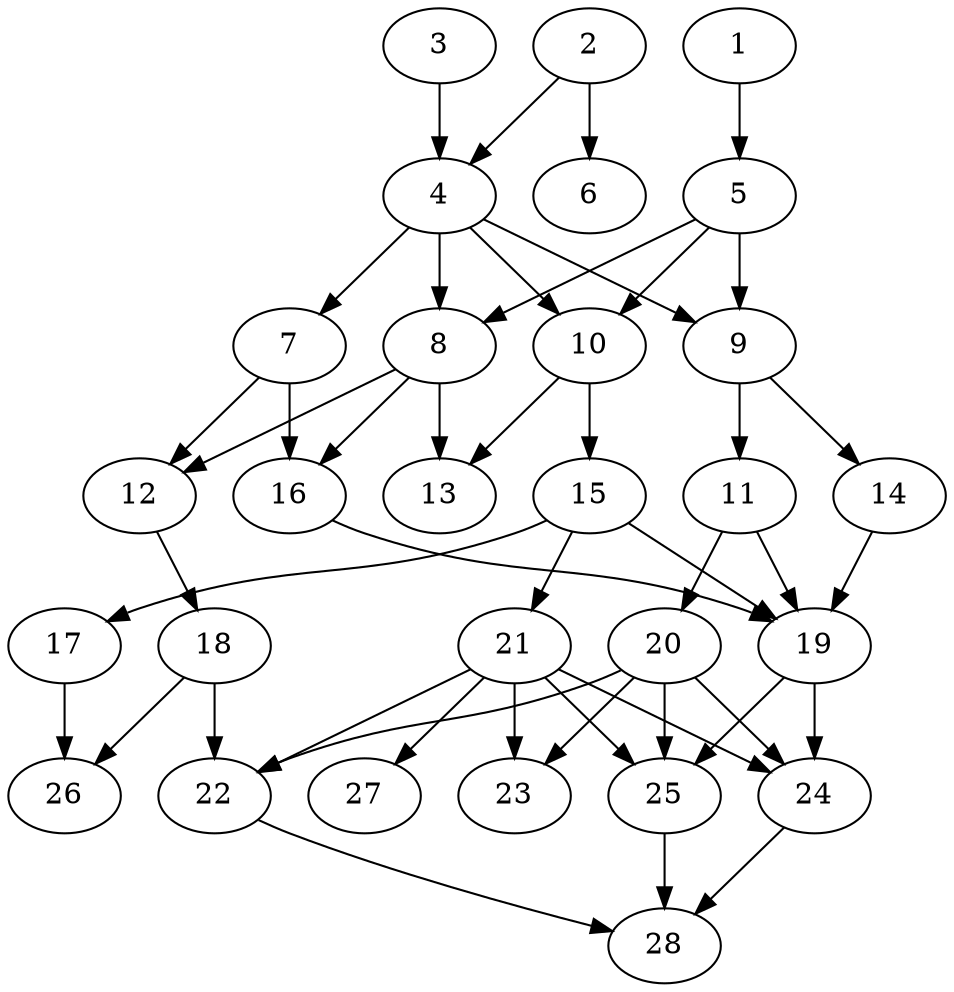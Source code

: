 // DAG (tier=2-normal, mode=compute, n=28, ccr=0.392, fat=0.506, density=0.593, regular=0.458, jump=0.133, mindata=524288, maxdata=8388608)
// DAG automatically generated by daggen at Sun Aug 24 16:33:33 2025
// /home/ermia/Project/Environments/daggen/bin/daggen --dot --ccr 0.392 --fat 0.506 --regular 0.458 --density 0.593 --jump 0.133 --mindata 524288 --maxdata 8388608 -n 28 
digraph G {
  1 [size="23967167258893400", alpha="0.06", expect_size="11983583629446700"]
  1 -> 5 [size ="27209297297408"]
  2 [size="221534740005829738496", alpha="0.05", expect_size="110767370002914869248"]
  2 -> 4 [size ="292898994126848"]
  2 -> 6 [size ="292898994126848"]
  3 [size="18078949657123740", alpha="0.18", expect_size="9039474828561870"]
  3 -> 4 [size ="556645511856128"]
  4 [size="332871829041071616", alpha="0.09", expect_size="166435914520535808"]
  4 -> 7 [size ="422036312686592"]
  4 -> 8 [size ="422036312686592"]
  4 -> 9 [size ="422036312686592"]
  4 -> 10 [size ="422036312686592"]
  5 [size="335834547982620950528", alpha="0.05", expect_size="167917273991310475264"]
  5 -> 8 [size ="386521421053952"]
  5 -> 9 [size ="386521421053952"]
  5 -> 10 [size ="386521421053952"]
  6 [size="29486674822993805312", alpha="0.13", expect_size="14743337411496902656"]
  7 [size="3159646095999500288", alpha="0.16", expect_size="1579823047999750144"]
  7 -> 12 [size ="17225914253312"]
  7 -> 16 [size ="17225914253312"]
  8 [size="81556788104658944000", alpha="0.13", expect_size="40778394052329472000"]
  8 -> 12 [size ="150451571916800"]
  8 -> 13 [size ="150451571916800"]
  8 -> 16 [size ="150451571916800"]
  9 [size="723355335015934", alpha="0.16", expect_size="361677667507967"]
  9 -> 11 [size ="11839211569152"]
  9 -> 14 [size ="11839211569152"]
  10 [size="92844479243618353152", alpha="0.10", expect_size="46422239621809176576"]
  10 -> 13 [size ="164031545475072"]
  10 -> 15 [size ="164031545475072"]
  11 [size="68963058035433016", alpha="0.03", expect_size="34481529017716508"]
  11 -> 19 [size ="60205383548928"]
  11 -> 20 [size ="60205383548928"]
  12 [size="408539897710982912", alpha="0.06", expect_size="204269948855491456"]
  12 -> 18 [size ="159683604119552"]
  13 [size="307715304737805959168", alpha="0.02", expect_size="153857652368902979584"]
  14 [size="421837201128948760576", alpha="0.00", expect_size="210918600564474380288"]
  14 -> 19 [size ="449973120401408"]
  15 [size="641857675026994", alpha="0.11", expect_size="320928837513497"]
  15 -> 17 [size ="11483165491200"]
  15 -> 19 [size ="11483165491200"]
  15 -> 21 [size ="11483165491200"]
  16 [size="16276558624289280", alpha="0.16", expect_size="8138279312144640"]
  16 -> 19 [size ="297177377144832"]
  17 [size="304470618786286272", alpha="0.06", expect_size="152235309393143136"]
  17 -> 26 [size ="357478717980672"]
  18 [size="226005758978366", alpha="0.06", expect_size="113002879489183"]
  18 -> 22 [size ="5382139281408"]
  18 -> 26 [size ="5382139281408"]
  19 [size="9589836010464620", alpha="0.09", expect_size="4794918005232310"]
  19 -> 24 [size ="503710752964608"]
  19 -> 25 [size ="503710752964608"]
  20 [size="1809425698390016000", alpha="0.18", expect_size="904712849195008000"]
  20 -> 22 [size ="11879107788800"]
  20 -> 23 [size ="11879107788800"]
  20 -> 24 [size ="11879107788800"]
  20 -> 25 [size ="11879107788800"]
  21 [size="2589322847667093504", alpha="0.20", expect_size="1294661423833546752"]
  21 -> 22 [size ="15085074382848"]
  21 -> 23 [size ="15085074382848"]
  21 -> 24 [size ="15085074382848"]
  21 -> 25 [size ="15085074382848"]
  21 -> 27 [size ="15085074382848"]
  22 [size="10747842420954040", alpha="0.13", expect_size="5373921210477020"]
  22 -> 28 [size ="208793468141568"]
  23 [size="585967635558402560", alpha="0.07", expect_size="292983817779201280"]
  24 [size="398975386164563968", alpha="0.09", expect_size="199487693082281984"]
  24 -> 28 [size ="262128061644800"]
  25 [size="12503456708077312", alpha="0.14", expect_size="6251728354038656"]
  25 -> 28 [size ="257645726400512"]
  26 [size="30524844326615252992", alpha="0.05", expect_size="15262422163307626496"]
  27 [size="10816078595852700", alpha="0.16", expect_size="5408039297926350"]
  28 [size="273329117505354176", alpha="0.13", expect_size="136664558752677088"]
}